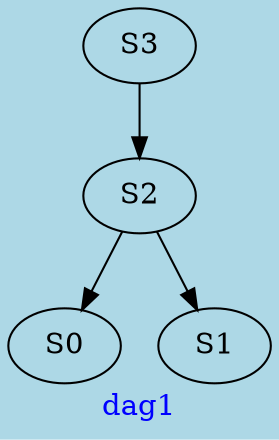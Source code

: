digraph G{
graph [ label = "dag1" , fontcolor = "blue" , bgcolor = "lightblue" ];
S0;
S1;
S2;
S3;
S2->S0;
S2->S1;
S3->S2;
}
